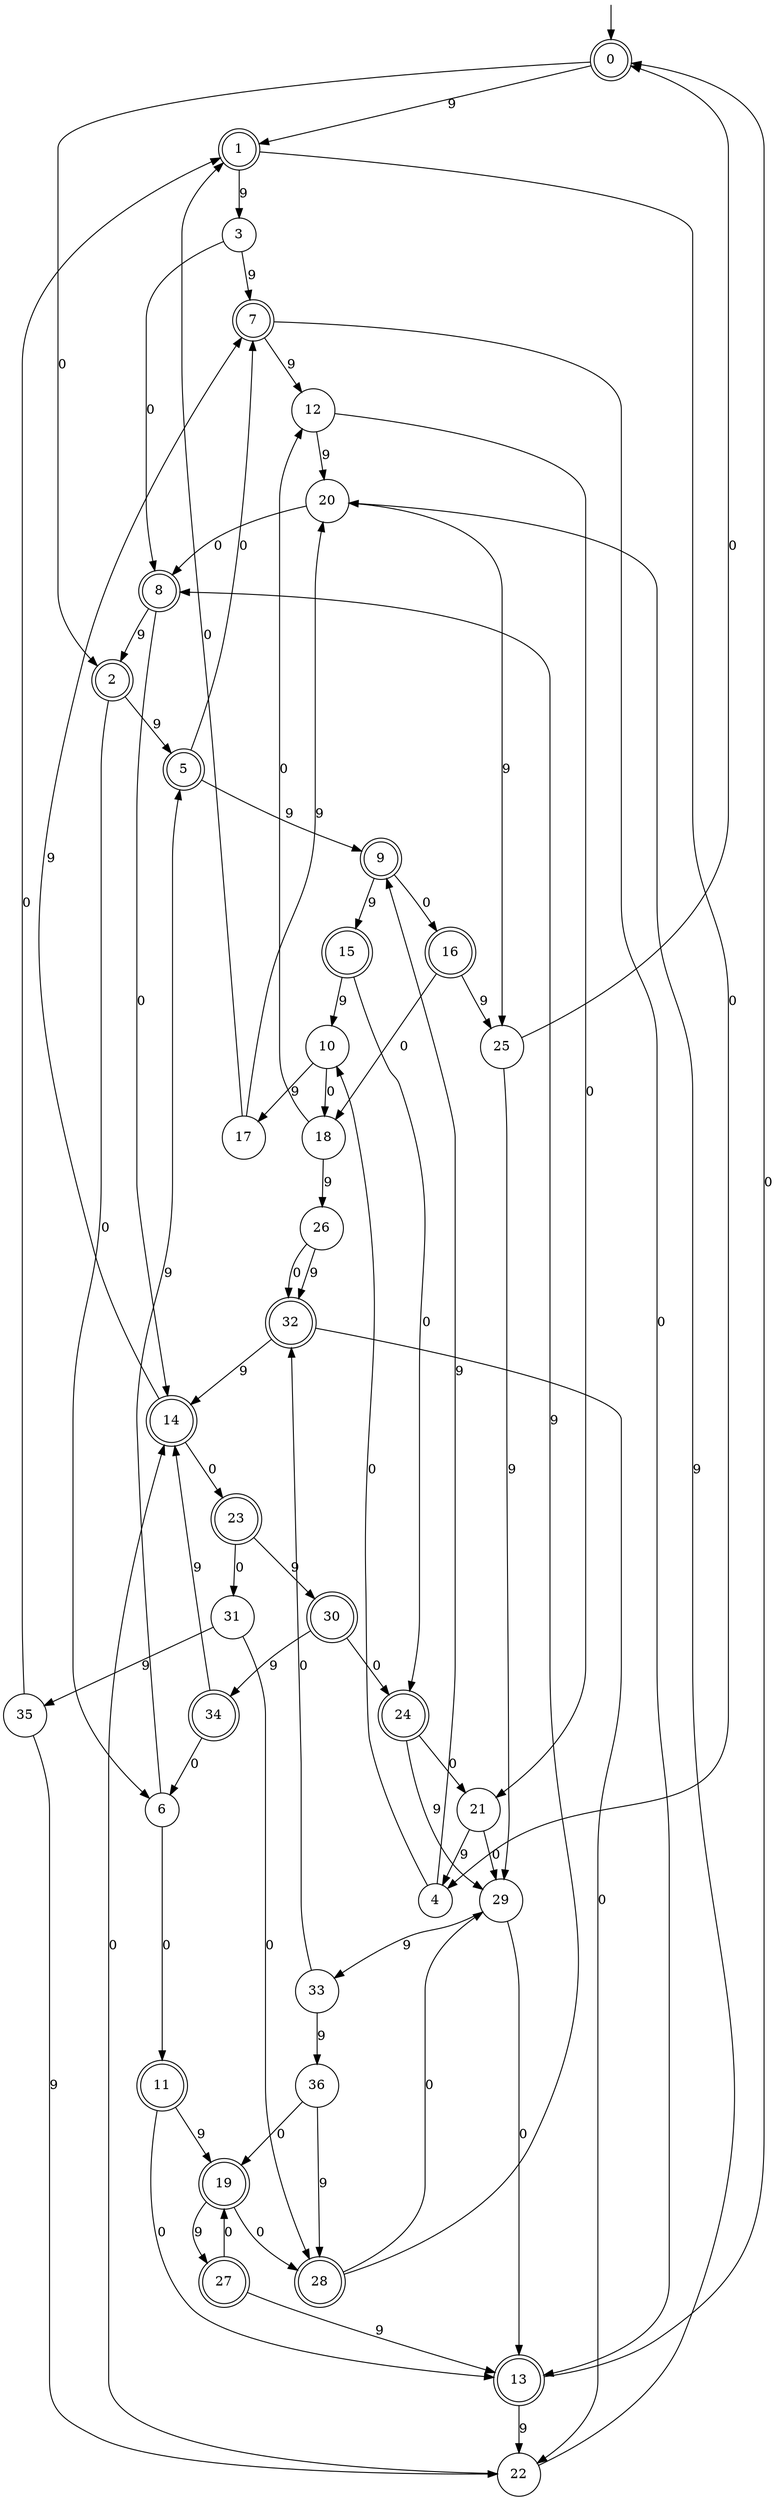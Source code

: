 digraph g {

	s0 [shape="doublecircle" label="0"];
	s1 [shape="doublecircle" label="1"];
	s2 [shape="doublecircle" label="2"];
	s3 [shape="circle" label="3"];
	s4 [shape="circle" label="4"];
	s5 [shape="doublecircle" label="5"];
	s6 [shape="circle" label="6"];
	s7 [shape="doublecircle" label="7"];
	s8 [shape="doublecircle" label="8"];
	s9 [shape="doublecircle" label="9"];
	s10 [shape="circle" label="10"];
	s11 [shape="doublecircle" label="11"];
	s12 [shape="circle" label="12"];
	s13 [shape="doublecircle" label="13"];
	s14 [shape="doublecircle" label="14"];
	s15 [shape="doublecircle" label="15"];
	s16 [shape="doublecircle" label="16"];
	s17 [shape="circle" label="17"];
	s18 [shape="circle" label="18"];
	s19 [shape="doublecircle" label="19"];
	s20 [shape="circle" label="20"];
	s21 [shape="circle" label="21"];
	s22 [shape="circle" label="22"];
	s23 [shape="doublecircle" label="23"];
	s24 [shape="doublecircle" label="24"];
	s25 [shape="circle" label="25"];
	s26 [shape="circle" label="26"];
	s27 [shape="doublecircle" label="27"];
	s28 [shape="doublecircle" label="28"];
	s29 [shape="circle" label="29"];
	s30 [shape="doublecircle" label="30"];
	s31 [shape="circle" label="31"];
	s32 [shape="doublecircle" label="32"];
	s33 [shape="circle" label="33"];
	s34 [shape="doublecircle" label="34"];
	s35 [shape="circle" label="35"];
	s36 [shape="circle" label="36"];
	s0 -> s1 [label="9"];
	s0 -> s2 [label="0"];
	s1 -> s3 [label="9"];
	s1 -> s4 [label="0"];
	s2 -> s5 [label="9"];
	s2 -> s6 [label="0"];
	s3 -> s7 [label="9"];
	s3 -> s8 [label="0"];
	s4 -> s9 [label="9"];
	s4 -> s10 [label="0"];
	s5 -> s9 [label="9"];
	s5 -> s7 [label="0"];
	s6 -> s5 [label="9"];
	s6 -> s11 [label="0"];
	s7 -> s12 [label="9"];
	s7 -> s13 [label="0"];
	s8 -> s2 [label="9"];
	s8 -> s14 [label="0"];
	s9 -> s15 [label="9"];
	s9 -> s16 [label="0"];
	s10 -> s17 [label="9"];
	s10 -> s18 [label="0"];
	s11 -> s19 [label="9"];
	s11 -> s13 [label="0"];
	s12 -> s20 [label="9"];
	s12 -> s21 [label="0"];
	s13 -> s22 [label="9"];
	s13 -> s0 [label="0"];
	s14 -> s7 [label="9"];
	s14 -> s23 [label="0"];
	s15 -> s10 [label="9"];
	s15 -> s24 [label="0"];
	s16 -> s25 [label="9"];
	s16 -> s18 [label="0"];
	s17 -> s20 [label="9"];
	s17 -> s1 [label="0"];
	s18 -> s26 [label="9"];
	s18 -> s12 [label="0"];
	s19 -> s27 [label="9"];
	s19 -> s28 [label="0"];
	s20 -> s25 [label="9"];
	s20 -> s8 [label="0"];
	s21 -> s4 [label="9"];
	s21 -> s29 [label="0"];
	s22 -> s20 [label="9"];
	s22 -> s14 [label="0"];
	s23 -> s30 [label="9"];
	s23 -> s31 [label="0"];
	s24 -> s29 [label="9"];
	s24 -> s21 [label="0"];
	s25 -> s29 [label="9"];
	s25 -> s0 [label="0"];
	s26 -> s32 [label="9"];
	s26 -> s32 [label="0"];
	s27 -> s13 [label="9"];
	s27 -> s19 [label="0"];
	s28 -> s8 [label="9"];
	s28 -> s29 [label="0"];
	s29 -> s33 [label="9"];
	s29 -> s13 [label="0"];
	s30 -> s34 [label="9"];
	s30 -> s24 [label="0"];
	s31 -> s35 [label="9"];
	s31 -> s28 [label="0"];
	s32 -> s14 [label="9"];
	s32 -> s22 [label="0"];
	s33 -> s36 [label="9"];
	s33 -> s32 [label="0"];
	s34 -> s14 [label="9"];
	s34 -> s6 [label="0"];
	s35 -> s22 [label="9"];
	s35 -> s1 [label="0"];
	s36 -> s28 [label="9"];
	s36 -> s19 [label="0"];

__start0 [label="" shape="none" width="0" height="0"];
__start0 -> s0;

}
